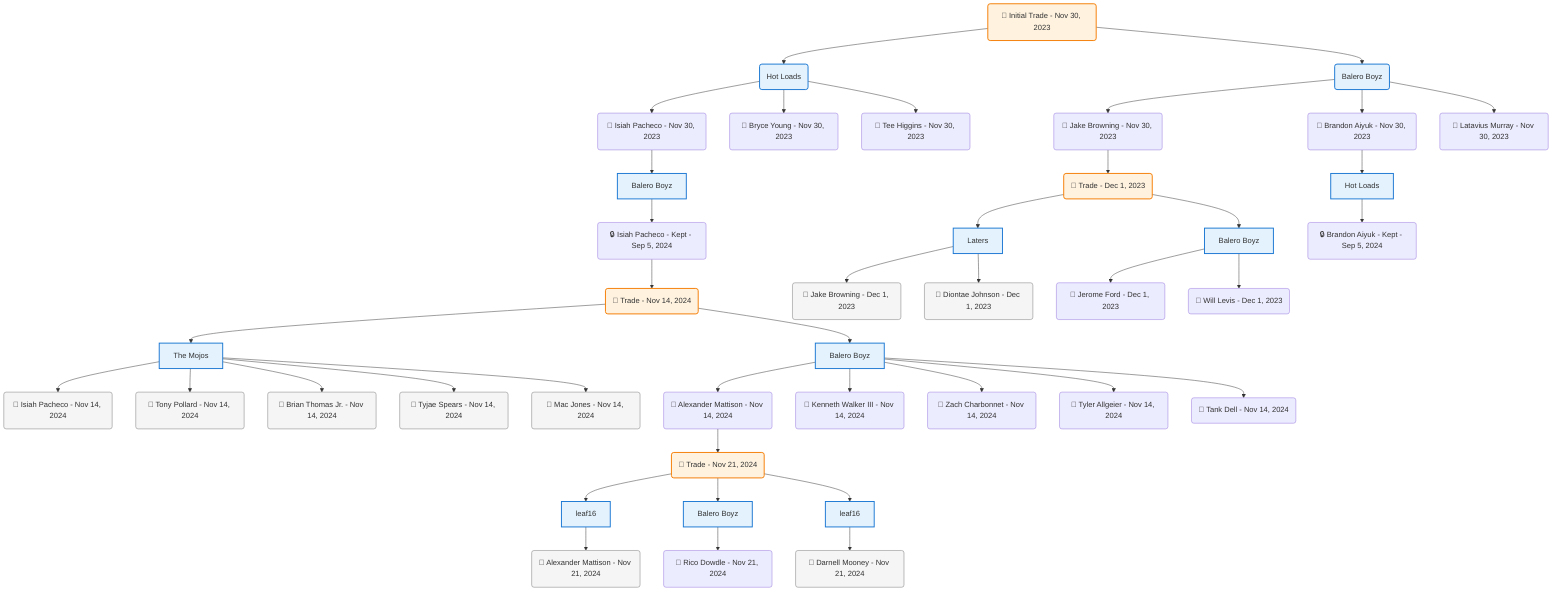 flowchart TD

    TRADE_MAIN("🔄 Initial Trade - Nov 30, 2023")
    TEAM_1("Hot Loads")
    TEAM_2("Balero Boyz")
    NODE_f5515b42-9c7e-4b93-8598-13c8b5ae5b08("🔄 Isiah Pacheco - Nov 30, 2023")
    TEAM_2feaf03e-fb22-498e-ac8f-e596b6ba7810_3["Balero Boyz"]
    NODE_0413361a-9ee6-4559-83c6-f40149563fa0("🔒 Isiah Pacheco - Kept - Sep 5, 2024")
    TRADE_0045f430-f734-4840-a6a2-1b70ae5db18e_4("🔄 Trade - Nov 14, 2024")
    TEAM_bbe2d0ad-54cf-4c22-be82-b2a5f262a157_5["The Mojos"]
    NODE_24cf0edd-b5d6-4826-9db1-0a72ed8d56e6("🔄 Isiah Pacheco - Nov 14, 2024")
    NODE_904f099b-0e02-4107-ba1b-425b5173eb1e("🔄 Tony Pollard - Nov 14, 2024")
    NODE_f4832741-9631-40f2-a7f3-7d2c8d445ecd("🔄 Brian Thomas Jr. - Nov 14, 2024")
    NODE_a76a3c2f-88b3-49d4-9bba-8c724ca230bf("🔄 Tyjae Spears - Nov 14, 2024")
    NODE_7ed3a6da-098c-466e-bad9-dbfc0ba09247("🔄 Mac Jones - Nov 14, 2024")
    TEAM_2feaf03e-fb22-498e-ac8f-e596b6ba7810_6["Balero Boyz"]
    NODE_a353cd3e-c0e8-4d78-9b6a-4136c77f7848("🔄 Alexander Mattison - Nov 14, 2024")
    TRADE_798d30ef-c18b-4426-b3d7-492cd71fb654_7("🔄 Trade - Nov 21, 2024")
    TEAM_66fb98f4-89a7-45f9-893a-b41d71e6249d_8["leaf16"]
    NODE_5fe4c678-cf2d-4a1a-a063-b201c279c1ad("🔄 Alexander Mattison - Nov 21, 2024")
    TEAM_2feaf03e-fb22-498e-ac8f-e596b6ba7810_9["Balero Boyz"]
    NODE_f94c8ea8-68ce-4ce6-b254-343e9826515c("🔄 Rico Dowdle - Nov 21, 2024")
    TEAM_66fb98f4-89a7-45f9-893a-b41d71e6249d_10["leaf16"]
    NODE_c09e224c-e108-4e29-af4c-b26abf81b51c("🔄 Darnell Mooney - Nov 21, 2024")
    NODE_c6a43825-f8a0-4a7f-a0b2-607cbf7abed4("🔄 Kenneth Walker III - Nov 14, 2024")
    NODE_f2b073d7-e88a-458a-90df-775bb6f5b824("🔄 Zach Charbonnet - Nov 14, 2024")
    NODE_45ec01c1-237c-4447-a5ec-e03c2b04b5ec("🔄 Tyler Allgeier - Nov 14, 2024")
    NODE_8666df10-c4e0-43aa-9c70-f529a16bad9e("🔄 Tank Dell - Nov 14, 2024")
    NODE_70209dbd-bd24-4e7c-afe3-4acaa45fc330("🔄 Jake Browning - Nov 30, 2023")
    TRADE_b81b1ae3-8803-4c8d-aa1c-a9dcbee7cab8_11("🔄 Trade - Dec 1, 2023")
    TEAM_825928a9-7194-43aa-b7ae-fc78c2510b16_12["Laters"]
    NODE_774272ec-1db8-490f-a990-88ad27ff6390("🔄 Jake Browning - Dec 1, 2023")
    NODE_08dcab2e-90d0-4861-b771-091fe3b528ae("🔄 Diontae Johnson - Dec 1, 2023")
    TEAM_2feaf03e-fb22-498e-ac8f-e596b6ba7810_13["Balero Boyz"]
    NODE_a5ac4d89-76ce-4521-bd76-1ed69d435fcf("🔄 Jerome Ford - Dec 1, 2023")
    NODE_2b17c560-29ec-45de-9fe4-c9d1e620d457("🔄 Will Levis - Dec 1, 2023")
    NODE_cd00920e-c054-43e1-bdd3-ab18c8a18f9d("🔄 Bryce Young - Nov 30, 2023")
    NODE_86da2683-6b97-420b-a33c-b4757533e053("🔄 Brandon Aiyuk - Nov 30, 2023")
    TEAM_8e9f18ff-62c3-40e8-bb10-32f74cf4ee33_14["Hot Loads"]
    NODE_c7fbef9a-9a99-4ffc-ab16-f0cf2644b4db("🔒 Brandon Aiyuk - Kept - Sep 5, 2024")
    NODE_da88e1b2-3fb3-4a2f-85dd-b7f446ff24e7("🔄 Latavius Murray - Nov 30, 2023")
    NODE_edb4c243-db7e-4f64-8bdc-bade130a392b("🔄 Tee Higgins - Nov 30, 2023")

    TRADE_MAIN --> TEAM_1
    TRADE_MAIN --> TEAM_2
    TEAM_1 --> NODE_f5515b42-9c7e-4b93-8598-13c8b5ae5b08
    NODE_f5515b42-9c7e-4b93-8598-13c8b5ae5b08 --> TEAM_2feaf03e-fb22-498e-ac8f-e596b6ba7810_3
    TEAM_2feaf03e-fb22-498e-ac8f-e596b6ba7810_3 --> NODE_0413361a-9ee6-4559-83c6-f40149563fa0
    NODE_0413361a-9ee6-4559-83c6-f40149563fa0 --> TRADE_0045f430-f734-4840-a6a2-1b70ae5db18e_4
    TRADE_0045f430-f734-4840-a6a2-1b70ae5db18e_4 --> TEAM_bbe2d0ad-54cf-4c22-be82-b2a5f262a157_5
    TEAM_bbe2d0ad-54cf-4c22-be82-b2a5f262a157_5 --> NODE_24cf0edd-b5d6-4826-9db1-0a72ed8d56e6
    TEAM_bbe2d0ad-54cf-4c22-be82-b2a5f262a157_5 --> NODE_904f099b-0e02-4107-ba1b-425b5173eb1e
    TEAM_bbe2d0ad-54cf-4c22-be82-b2a5f262a157_5 --> NODE_f4832741-9631-40f2-a7f3-7d2c8d445ecd
    TEAM_bbe2d0ad-54cf-4c22-be82-b2a5f262a157_5 --> NODE_a76a3c2f-88b3-49d4-9bba-8c724ca230bf
    TEAM_bbe2d0ad-54cf-4c22-be82-b2a5f262a157_5 --> NODE_7ed3a6da-098c-466e-bad9-dbfc0ba09247
    TRADE_0045f430-f734-4840-a6a2-1b70ae5db18e_4 --> TEAM_2feaf03e-fb22-498e-ac8f-e596b6ba7810_6
    TEAM_2feaf03e-fb22-498e-ac8f-e596b6ba7810_6 --> NODE_a353cd3e-c0e8-4d78-9b6a-4136c77f7848
    NODE_a353cd3e-c0e8-4d78-9b6a-4136c77f7848 --> TRADE_798d30ef-c18b-4426-b3d7-492cd71fb654_7
    TRADE_798d30ef-c18b-4426-b3d7-492cd71fb654_7 --> TEAM_66fb98f4-89a7-45f9-893a-b41d71e6249d_8
    TEAM_66fb98f4-89a7-45f9-893a-b41d71e6249d_8 --> NODE_5fe4c678-cf2d-4a1a-a063-b201c279c1ad
    TRADE_798d30ef-c18b-4426-b3d7-492cd71fb654_7 --> TEAM_2feaf03e-fb22-498e-ac8f-e596b6ba7810_9
    TEAM_2feaf03e-fb22-498e-ac8f-e596b6ba7810_9 --> NODE_f94c8ea8-68ce-4ce6-b254-343e9826515c
    TRADE_798d30ef-c18b-4426-b3d7-492cd71fb654_7 --> TEAM_66fb98f4-89a7-45f9-893a-b41d71e6249d_10
    TEAM_66fb98f4-89a7-45f9-893a-b41d71e6249d_10 --> NODE_c09e224c-e108-4e29-af4c-b26abf81b51c
    TEAM_2feaf03e-fb22-498e-ac8f-e596b6ba7810_6 --> NODE_c6a43825-f8a0-4a7f-a0b2-607cbf7abed4
    TEAM_2feaf03e-fb22-498e-ac8f-e596b6ba7810_6 --> NODE_f2b073d7-e88a-458a-90df-775bb6f5b824
    TEAM_2feaf03e-fb22-498e-ac8f-e596b6ba7810_6 --> NODE_45ec01c1-237c-4447-a5ec-e03c2b04b5ec
    TEAM_2feaf03e-fb22-498e-ac8f-e596b6ba7810_6 --> NODE_8666df10-c4e0-43aa-9c70-f529a16bad9e
    TEAM_2 --> NODE_70209dbd-bd24-4e7c-afe3-4acaa45fc330
    NODE_70209dbd-bd24-4e7c-afe3-4acaa45fc330 --> TRADE_b81b1ae3-8803-4c8d-aa1c-a9dcbee7cab8_11
    TRADE_b81b1ae3-8803-4c8d-aa1c-a9dcbee7cab8_11 --> TEAM_825928a9-7194-43aa-b7ae-fc78c2510b16_12
    TEAM_825928a9-7194-43aa-b7ae-fc78c2510b16_12 --> NODE_774272ec-1db8-490f-a990-88ad27ff6390
    TEAM_825928a9-7194-43aa-b7ae-fc78c2510b16_12 --> NODE_08dcab2e-90d0-4861-b771-091fe3b528ae
    TRADE_b81b1ae3-8803-4c8d-aa1c-a9dcbee7cab8_11 --> TEAM_2feaf03e-fb22-498e-ac8f-e596b6ba7810_13
    TEAM_2feaf03e-fb22-498e-ac8f-e596b6ba7810_13 --> NODE_a5ac4d89-76ce-4521-bd76-1ed69d435fcf
    TEAM_2feaf03e-fb22-498e-ac8f-e596b6ba7810_13 --> NODE_2b17c560-29ec-45de-9fe4-c9d1e620d457
    TEAM_1 --> NODE_cd00920e-c054-43e1-bdd3-ab18c8a18f9d
    TEAM_2 --> NODE_86da2683-6b97-420b-a33c-b4757533e053
    NODE_86da2683-6b97-420b-a33c-b4757533e053 --> TEAM_8e9f18ff-62c3-40e8-bb10-32f74cf4ee33_14
    TEAM_8e9f18ff-62c3-40e8-bb10-32f74cf4ee33_14 --> NODE_c7fbef9a-9a99-4ffc-ab16-f0cf2644b4db
    TEAM_2 --> NODE_da88e1b2-3fb3-4a2f-85dd-b7f446ff24e7
    TEAM_1 --> NODE_edb4c243-db7e-4f64-8bdc-bade130a392b

    %% Node styling
    classDef teamNode fill:#e3f2fd,stroke:#1976d2,stroke-width:2px
    classDef tradeNode fill:#fff3e0,stroke:#f57c00,stroke-width:2px
    classDef playerNode fill:#f3e5f5,stroke:#7b1fa2,stroke-width:1px
    classDef nonRootPlayerNode fill:#f5f5f5,stroke:#757575,stroke-width:1px
    classDef endNode fill:#ffebee,stroke:#c62828,stroke-width:2px
    classDef waiverNode fill:#e8f5e8,stroke:#388e3c,stroke-width:2px
    classDef championshipNode fill:#fff9c4,stroke:#f57f17,stroke-width:3px

    class TEAM_1,TEAM_2,TEAM_2feaf03e-fb22-498e-ac8f-e596b6ba7810_3,TEAM_bbe2d0ad-54cf-4c22-be82-b2a5f262a157_5,TEAM_2feaf03e-fb22-498e-ac8f-e596b6ba7810_6,TEAM_66fb98f4-89a7-45f9-893a-b41d71e6249d_8,TEAM_2feaf03e-fb22-498e-ac8f-e596b6ba7810_9,TEAM_66fb98f4-89a7-45f9-893a-b41d71e6249d_10,TEAM_825928a9-7194-43aa-b7ae-fc78c2510b16_12,TEAM_2feaf03e-fb22-498e-ac8f-e596b6ba7810_13,TEAM_8e9f18ff-62c3-40e8-bb10-32f74cf4ee33_14 teamNode
    class NODE_24cf0edd-b5d6-4826-9db1-0a72ed8d56e6,NODE_904f099b-0e02-4107-ba1b-425b5173eb1e,NODE_f4832741-9631-40f2-a7f3-7d2c8d445ecd,NODE_a76a3c2f-88b3-49d4-9bba-8c724ca230bf,NODE_7ed3a6da-098c-466e-bad9-dbfc0ba09247,NODE_5fe4c678-cf2d-4a1a-a063-b201c279c1ad,NODE_c09e224c-e108-4e29-af4c-b26abf81b51c,NODE_774272ec-1db8-490f-a990-88ad27ff6390,NODE_08dcab2e-90d0-4861-b771-091fe3b528ae nonRootPlayerNode
    class TRADE_MAIN,TRADE_0045f430-f734-4840-a6a2-1b70ae5db18e_4,TRADE_798d30ef-c18b-4426-b3d7-492cd71fb654_7,TRADE_b81b1ae3-8803-4c8d-aa1c-a9dcbee7cab8_11 tradeNode